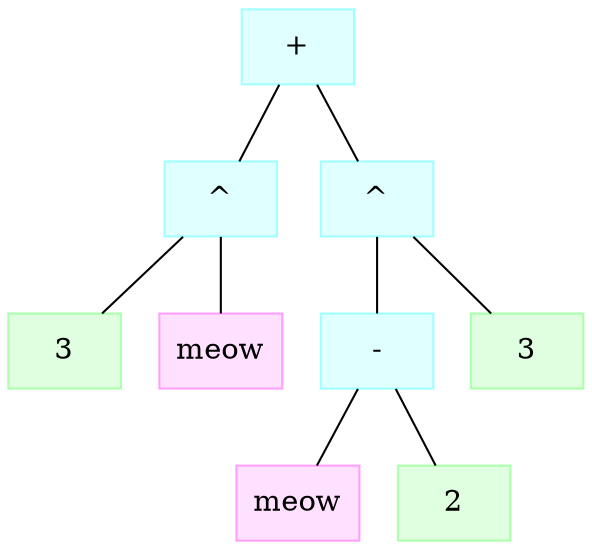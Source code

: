 digraph STL
{
rankdir = TB
graph [ splines = ortho, splines = true ]
node  [ shape = record, style = filled, fillcolor = "#E0FFFF", color = "#A0FFFF" ]
edge  [ arrowhead = none ]


f0 [ label = "+",         fillcolor = "#E0FFFF", color = "#A0FFFF" ]
f0->f1 

f1 [ label = "^",         fillcolor = "#E0FFFF", color = "#A0FFFF" ]
f1->f2 

f2 [ label = 3,         fillcolor = "#E0FFE0", color = "#ACFFAC" ]
f1->f4 

f4 [ label = "meow",         fillcolor = "#FFE0FF", color = "#FFA0FF" ]
f0->f7 

f7 [ label = "^",         fillcolor = "#E0FFFF", color = "#A0FFFF" ]
f7->f8 

f8 [ label = "-",         fillcolor = "#E0FFFF", color = "#A0FFFF" ]
f8->f9 

f9 [ label = "meow",         fillcolor = "#FFE0FF", color = "#FFA0FF" ]
f8->f11 

f11 [ label = 2,         fillcolor = "#E0FFE0", color = "#ACFFAC" ]
f7->f14 

f14 [ label = 3,         fillcolor = "#E0FFE0", color = "#ACFFAC" ]

}
